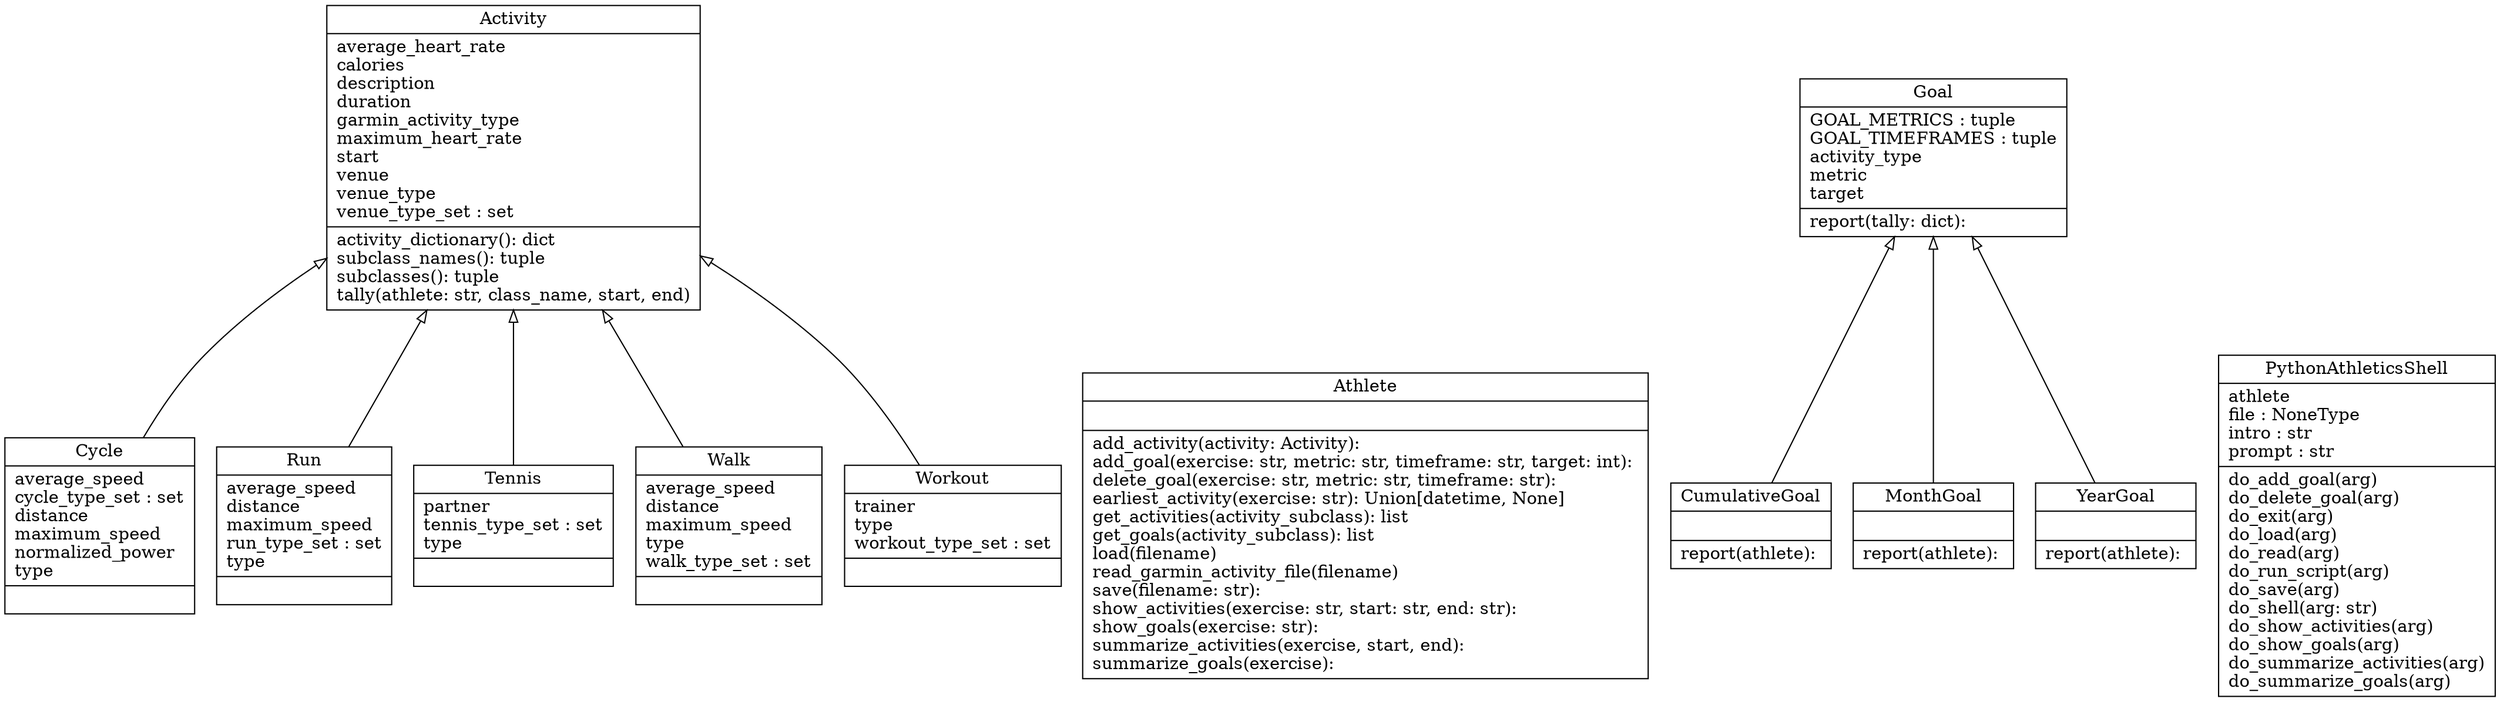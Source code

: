 digraph "classes" {
charset="utf-8"
rankdir=BT
"0" [label="{Activity|average_heart_rate\lcalories\ldescription\lduration\lgarmin_activity_type\lmaximum_heart_rate\lstart\lvenue\lvenue_type\lvenue_type_set : set\l|activity_dictionary(): dict\lsubclass_names(): tuple\lsubclasses(): tuple\ltally(athlete: str, class_name, start, end)\l}", shape="record"];
"1" [label="{Athlete|\l|add_activity(activity: Activity): \ladd_goal(exercise: str, metric: str, timeframe: str, target: int): \ldelete_goal(exercise: str, metric: str, timeframe: str): \learliest_activity(exercise: str): Union[datetime, None]\lget_activities(activity_subclass): list\lget_goals(activity_subclass): list\lload(filename)\lread_garmin_activity_file(filename)\lsave(filename: str): \lshow_activities(exercise: str, start: str, end: str): \lshow_goals(exercise: str): \lsummarize_activities(exercise, start, end): \lsummarize_goals(exercise): \l}", shape="record"];
"2" [label="{CumulativeGoal|\l|report(athlete): \l}", shape="record"];
"3" [label="{Cycle|average_speed\lcycle_type_set : set\ldistance\lmaximum_speed\lnormalized_power\ltype\l|}", shape="record"];
"4" [label="{Goal|GOAL_METRICS : tuple\lGOAL_TIMEFRAMES : tuple\lactivity_type\lmetric\ltarget\l|report(tally: dict): \l}", shape="record"];
"5" [label="{MonthGoal|\l|report(athlete): \l}", shape="record"];
"6" [label="{PythonAthleticsShell|athlete\lfile : NoneType\lintro : str\lprompt : str\l|do_add_goal(arg)\ldo_delete_goal(arg)\ldo_exit(arg)\ldo_load(arg)\ldo_read(arg)\ldo_run_script(arg)\ldo_save(arg)\ldo_shell(arg: str)\ldo_show_activities(arg)\ldo_show_goals(arg)\ldo_summarize_activities(arg)\ldo_summarize_goals(arg)\l}", shape="record"];
"7" [label="{Run|average_speed\ldistance\lmaximum_speed\lrun_type_set : set\ltype\l|}", shape="record"];
"8" [label="{Tennis|partner\ltennis_type_set : set\ltype\l|}", shape="record"];
"9" [label="{Walk|average_speed\ldistance\lmaximum_speed\ltype\lwalk_type_set : set\l|}", shape="record"];
"10" [label="{Workout|trainer\ltype\lworkout_type_set : set\l|}", shape="record"];
"11" [label="{YearGoal|\l|report(athlete): \l}", shape="record"];
"2" -> "4" [arrowhead="empty", arrowtail="none"];
"3" -> "0" [arrowhead="empty", arrowtail="none"];
"5" -> "4" [arrowhead="empty", arrowtail="none"];
"7" -> "0" [arrowhead="empty", arrowtail="none"];
"8" -> "0" [arrowhead="empty", arrowtail="none"];
"9" -> "0" [arrowhead="empty", arrowtail="none"];
"10" -> "0" [arrowhead="empty", arrowtail="none"];
"11" -> "4" [arrowhead="empty", arrowtail="none"];
}
